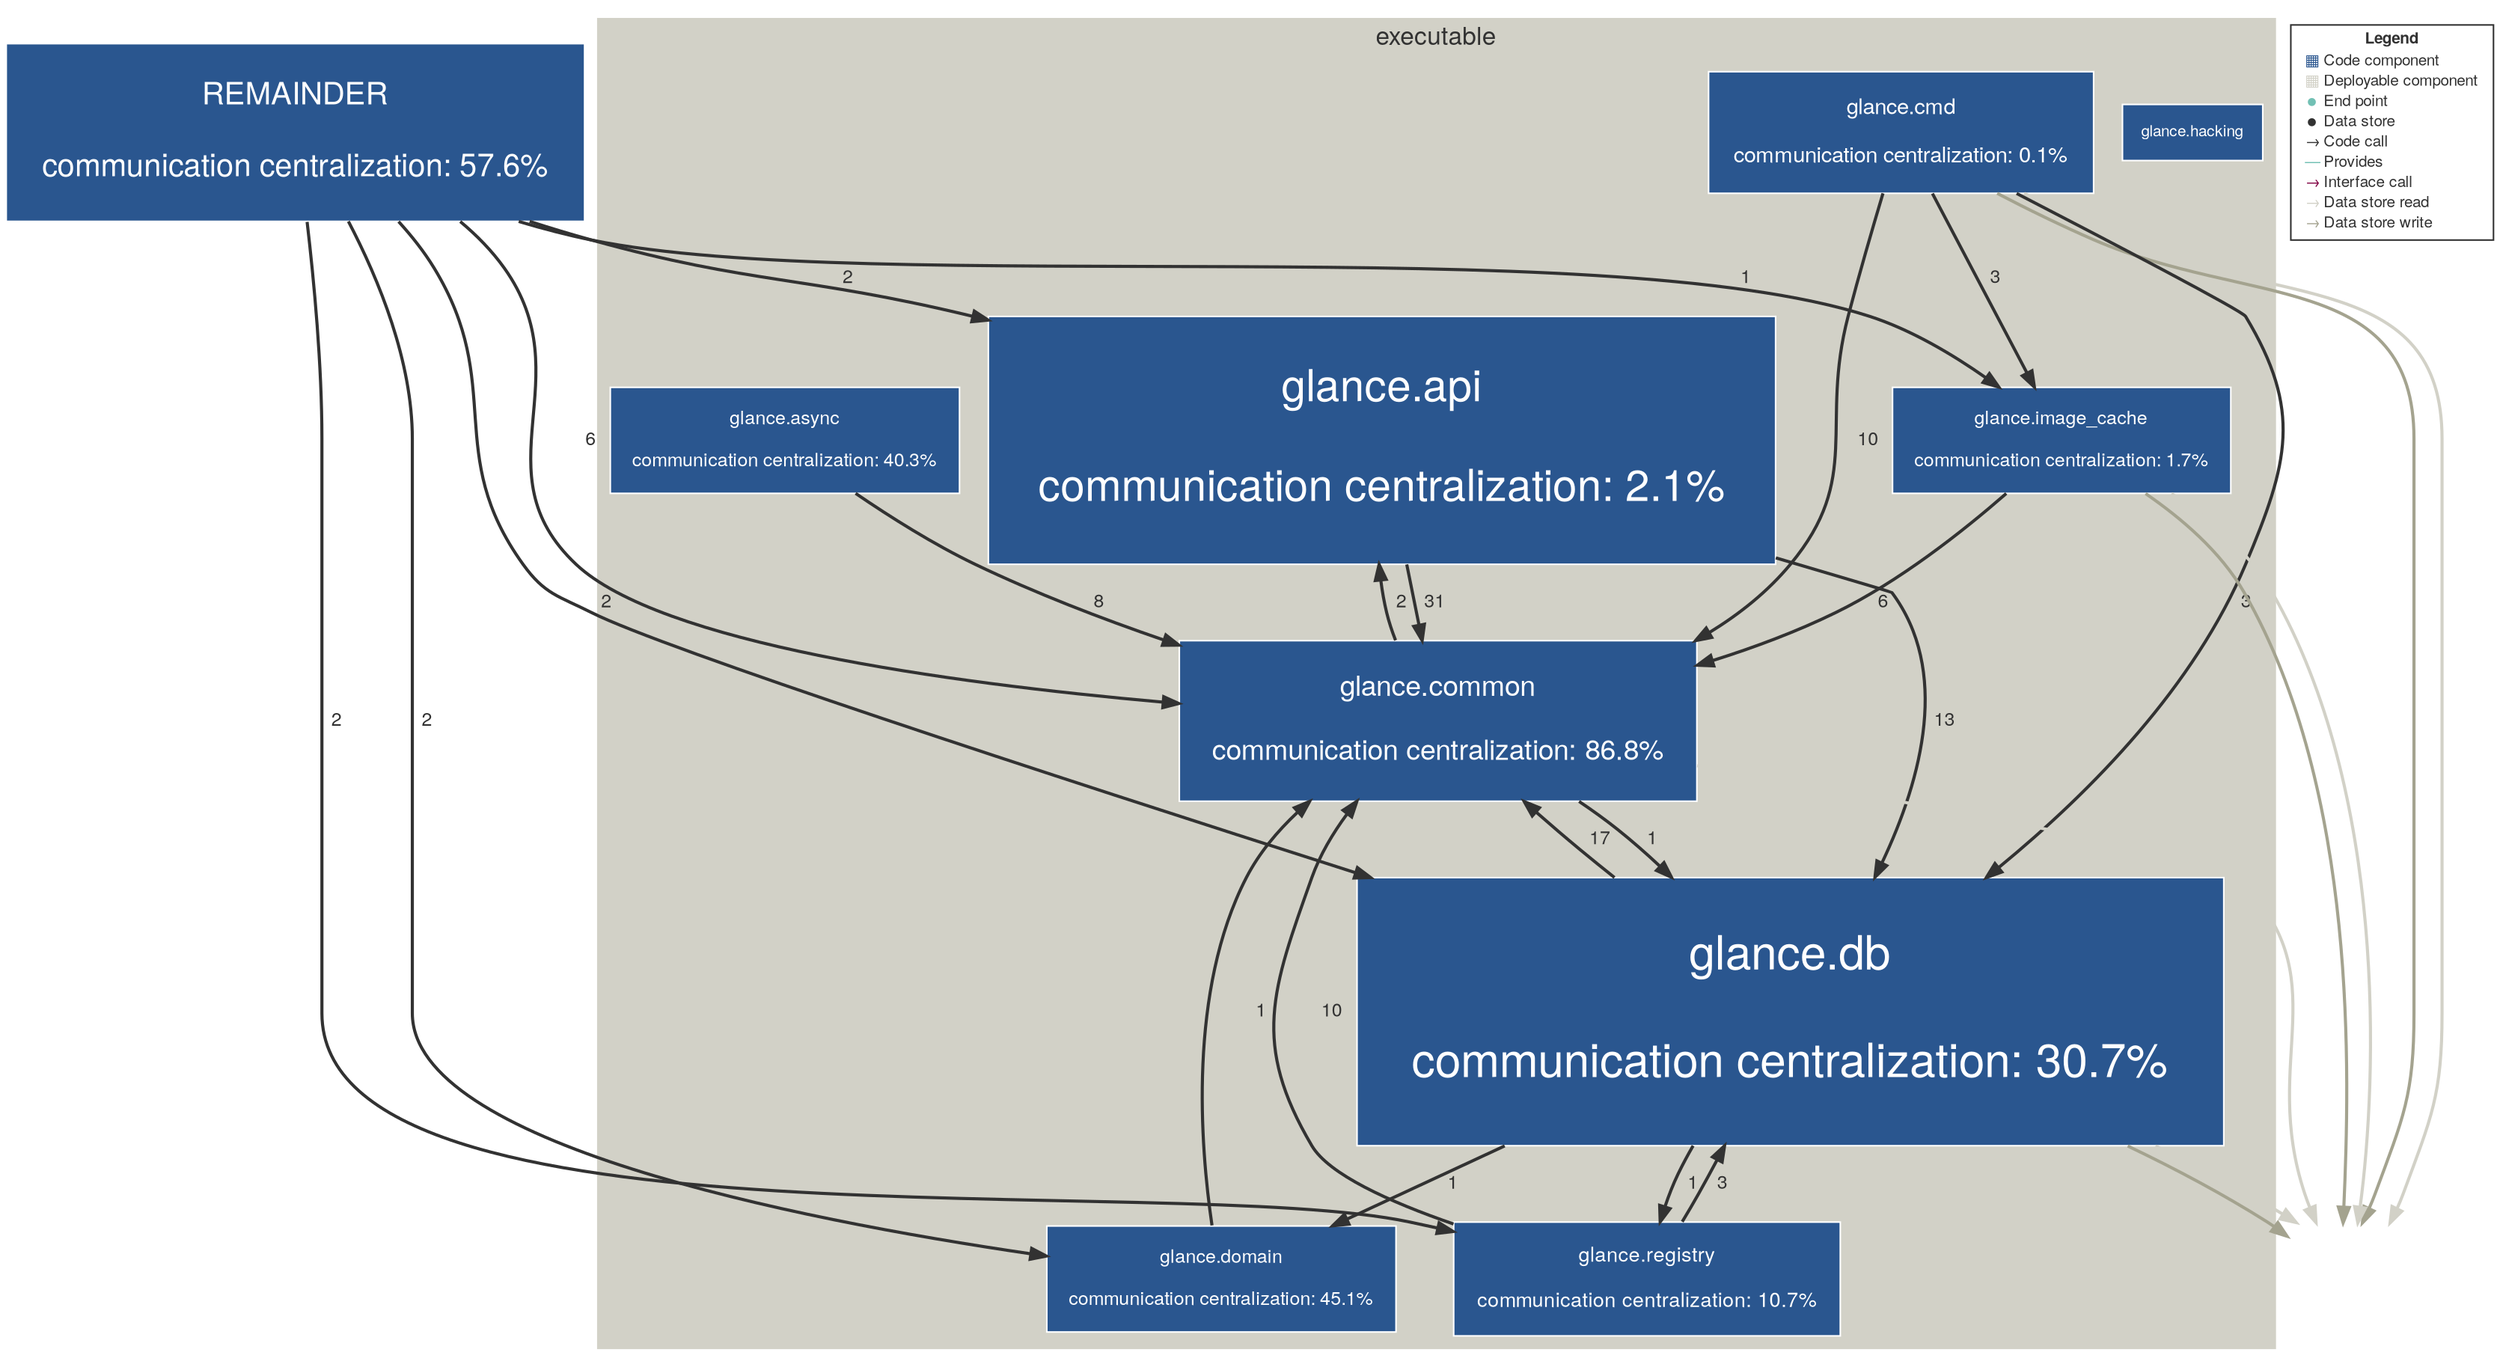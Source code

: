 digraph "Graph" {
compound=true
rankdir=TD
"REMAINDER@NOT_DEPLOYED" [ shape="box" style="filled" fillcolor="#2A568F" penwidth="1" color="#FFFFFF" fontname="Helvetica Neue" fontcolor="#FFFFFF" fontsize="20" margin="0.32" label="REMAINDER

communication centralization: 57.6%" ]
"2d3aa6bd-10d6-4e2d-ad43-be2a24e1e22e@NOT_DEPLOYED" [ shape="box" penwidth="0" fontname="Helvetica Neue" fontcolor="#323232" fontsize="16" image="icon-datastore.png" width="1.000" height="1.000" fixedsize="true" label="" ]
subgraph "cluster-glance" {
style="filled"
color="#D2D1C7"
fontname="Helvetica Neue"
fontsize="16"
fontcolor="#323232"
label="executable"
"glance.api@glance" [ shape="box" style="filled" fillcolor="#2A568F" penwidth="1" color="#FFFFFF" fontname="Helvetica Neue" fontcolor="#FFFFFF" fontsize="28" margin="0.448" label="glance.api

communication centralization: 2.1%" ]
"glance.hacking@glance" [ shape="box" style="filled" fillcolor="#2A568F" penwidth="1" color="#FFFFFF" fontname="Helvetica Neue" fontcolor="#FFFFFF" fontsize="10" margin="0.16" label="glance.hacking" ]
"glance.cmd@glance" [ shape="box" style="filled" fillcolor="#2A568F" penwidth="1" color="#FFFFFF" fontname="Helvetica Neue" fontcolor="#FFFFFF" fontsize="14" margin="0.224" label="glance.cmd

communication centralization: 0.1%" ]
"glance.common@glance" [ shape="box" style="filled" fillcolor="#2A568F" penwidth="1" color="#FFFFFF" fontname="Helvetica Neue" fontcolor="#FFFFFF" fontsize="18" margin="0.28800000000000003" label="glance.common

communication centralization: 86.8%" ]
"glance.db@glance" [ shape="box" style="filled" fillcolor="#2A568F" penwidth="1" color="#FFFFFF" fontname="Helvetica Neue" fontcolor="#FFFFFF" fontsize="30" margin="0.48" label="glance.db

communication centralization: 30.7%" ]
"glance.image_cache@glance" [ shape="box" style="filled" fillcolor="#2A568F" penwidth="1" color="#FFFFFF" fontname="Helvetica Neue" fontcolor="#FFFFFF" fontsize="12" margin="0.192" label="glance.image_cache

communication centralization: 1.7%" ]
"glance.domain@glance" [ shape="box" style="filled" fillcolor="#2A568F" penwidth="1" color="#FFFFFF" fontname="Helvetica Neue" fontcolor="#FFFFFF" fontsize="12" margin="0.192" label="glance.domain

communication centralization: 45.1%" ]
"glance.async@glance" [ shape="box" style="filled" fillcolor="#2A568F" penwidth="1" color="#FFFFFF" fontname="Helvetica Neue" fontcolor="#FFFFFF" fontsize="12" margin="0.192" label="glance.async

communication centralization: 40.3%" ]
"glance.registry@glance" [ shape="box" style="filled" fillcolor="#2A568F" penwidth="1" color="#FFFFFF" fontname="Helvetica Neue" fontcolor="#FFFFFF" fontsize="13" margin="0.20800000000000002" label="glance.registry

communication centralization: 10.7%" ]
}
"REMAINDER@NOT_DEPLOYED" -> "glance.api@glance" [ penwidth="2" color="#323232" fontcolor="#323232" fontname="Helvetica Neue" fontsize="12" label="  2" ]
"REMAINDER@NOT_DEPLOYED" -> "glance.common@glance" [ penwidth="2" color="#323232" fontcolor="#323232" fontname="Helvetica Neue" fontsize="12" label="  6" ]
"REMAINDER@NOT_DEPLOYED" -> "glance.db@glance" [ penwidth="2" color="#323232" fontcolor="#323232" fontname="Helvetica Neue" fontsize="12" label="  2" ]
"REMAINDER@NOT_DEPLOYED" -> "glance.image_cache@glance" [ penwidth="2" color="#323232" fontcolor="#323232" fontname="Helvetica Neue" fontsize="12" label="  1" ]
"REMAINDER@NOT_DEPLOYED" -> "glance.domain@glance" [ penwidth="2" color="#323232" fontcolor="#323232" fontname="Helvetica Neue" fontsize="12" label="  2" ]
"REMAINDER@NOT_DEPLOYED" -> "glance.registry@glance" [ penwidth="2" color="#323232" fontcolor="#323232" fontname="Helvetica Neue" fontsize="12" label="  2" ]
"glance.api@glance" -> "glance.common@glance" [ penwidth="2" color="#323232" fontcolor="#323232" fontname="Helvetica Neue" fontsize="12" label="  31" ]
"glance.api@glance" -> "glance.db@glance" [ penwidth="2" color="#323232" fontcolor="#323232" fontname="Helvetica Neue" fontsize="12" label="  13" ]
"glance.cmd@glance" -> "2d3aa6bd-10d6-4e2d-ad43-be2a24e1e22e@NOT_DEPLOYED" [ penwidth="2" color="#A4A38F" fontcolor="#A4A38F" fontname="Helvetica Neue" fontsize="12" label="" ]
"glance.cmd@glance" -> "2d3aa6bd-10d6-4e2d-ad43-be2a24e1e22e@NOT_DEPLOYED" [ penwidth="2" color="#D2D1C7" fontcolor="#D2D1C7" fontname="Helvetica Neue" fontsize="12" label="" ]
"glance.cmd@glance" -> "glance.common@glance" [ penwidth="2" color="#323232" fontcolor="#323232" fontname="Helvetica Neue" fontsize="12" label="  10" ]
"glance.cmd@glance" -> "glance.db@glance" [ penwidth="2" color="#323232" fontcolor="#323232" fontname="Helvetica Neue" fontsize="12" label="  3" ]
"glance.cmd@glance" -> "glance.image_cache@glance" [ penwidth="2" color="#323232" fontcolor="#323232" fontname="Helvetica Neue" fontsize="12" label="  3" ]
"glance.common@glance" -> "2d3aa6bd-10d6-4e2d-ad43-be2a24e1e22e@NOT_DEPLOYED" [ penwidth="2" color="#D2D1C7" fontcolor="#D2D1C7" fontname="Helvetica Neue" fontsize="12" label="" ]
"glance.common@glance" -> "glance.api@glance" [ penwidth="2" color="#323232" fontcolor="#323232" fontname="Helvetica Neue" fontsize="12" label="  2" ]
"glance.common@glance" -> "glance.db@glance" [ penwidth="2" color="#323232" fontcolor="#323232" fontname="Helvetica Neue" fontsize="12" label="  1" ]
"glance.db@glance" -> "2d3aa6bd-10d6-4e2d-ad43-be2a24e1e22e@NOT_DEPLOYED" [ penwidth="2" color="#A4A38F" fontcolor="#A4A38F" fontname="Helvetica Neue" fontsize="12" label="" ]
"glance.db@glance" -> "2d3aa6bd-10d6-4e2d-ad43-be2a24e1e22e@NOT_DEPLOYED" [ penwidth="2" color="#D2D1C7" fontcolor="#D2D1C7" fontname="Helvetica Neue" fontsize="12" label="" ]
"glance.db@glance" -> "glance.common@glance" [ penwidth="2" color="#323232" fontcolor="#323232" fontname="Helvetica Neue" fontsize="12" label="  17" ]
"glance.db@glance" -> "glance.domain@glance" [ penwidth="2" color="#323232" fontcolor="#323232" fontname="Helvetica Neue" fontsize="12" label="  1" ]
"glance.db@glance" -> "glance.registry@glance" [ penwidth="2" color="#323232" fontcolor="#323232" fontname="Helvetica Neue" fontsize="12" label="  1" ]
"glance.image_cache@glance" -> "2d3aa6bd-10d6-4e2d-ad43-be2a24e1e22e@NOT_DEPLOYED" [ penwidth="2" color="#A4A38F" fontcolor="#A4A38F" fontname="Helvetica Neue" fontsize="12" label="" ]
"glance.image_cache@glance" -> "2d3aa6bd-10d6-4e2d-ad43-be2a24e1e22e@NOT_DEPLOYED" [ penwidth="2" color="#D2D1C7" fontcolor="#D2D1C7" fontname="Helvetica Neue" fontsize="12" label="" ]
"glance.image_cache@glance" -> "glance.common@glance" [ penwidth="2" color="#323232" fontcolor="#323232" fontname="Helvetica Neue" fontsize="12" label="  6" ]
"glance.domain@glance" -> "glance.common@glance" [ penwidth="2" color="#323232" fontcolor="#323232" fontname="Helvetica Neue" fontsize="12" label="  1" ]
"glance.async@glance" -> "glance.common@glance" [ penwidth="2" color="#323232" fontcolor="#323232" fontname="Helvetica Neue" fontsize="12" label="  8" ]
"glance.registry@glance" -> "glance.common@glance" [ penwidth="2" color="#323232" fontcolor="#323232" fontname="Helvetica Neue" fontsize="12" label="  10" ]
"glance.registry@glance" -> "glance.db@glance" [ penwidth="2" color="#323232" fontcolor="#323232" fontname="Helvetica Neue" fontsize="12" label="  3" ]
"LEGEND" [ shape="box" style="filled" fillcolor="#FFFFFF" penwidth="1" color="#323232" fontname="Helvetica Neue" fontcolor="#323232" fontsize="10" label=<<TABLE BORDER="0" CELLPADDING="1" CELLSPACING="0">
<TR><TD COLSPAN="2"><B>Legend</B></TD></TR>
<TR><TD><FONT COLOR="#2A568F">&#9638;</FONT></TD><TD ALIGN="left">Code component</TD></TR>
<TR><TD><FONT COLOR="#D2D1C7">&#9638;</FONT></TD><TD ALIGN="left">Deployable component</TD></TR>
<TR><TD><FONT COLOR="#72C0B4">&#9679;</FONT></TD><TD ALIGN="left">End point</TD></TR>
<TR><TD><FONT COLOR="#323232">&#9679;</FONT></TD><TD ALIGN="left">Data store</TD></TR>
<TR><TD><FONT COLOR="#323232">&rarr;</FONT></TD><TD ALIGN="left">Code call</TD></TR>
<TR><TD><FONT COLOR="#72C0B4">&#8212;</FONT></TD><TD ALIGN="left">Provides</TD></TR>
<TR><TD><FONT COLOR="#820445">&rarr;</FONT></TD><TD ALIGN="left">Interface call</TD></TR>
<TR><TD><FONT COLOR="#D2D1C7">&rarr;</FONT></TD><TD ALIGN="left">Data store read</TD></TR>
<TR><TD><FONT COLOR="#A4A38F">&rarr;</FONT></TD><TD ALIGN="left">Data store write</TD></TR>
</TABLE>
>  ]
}
